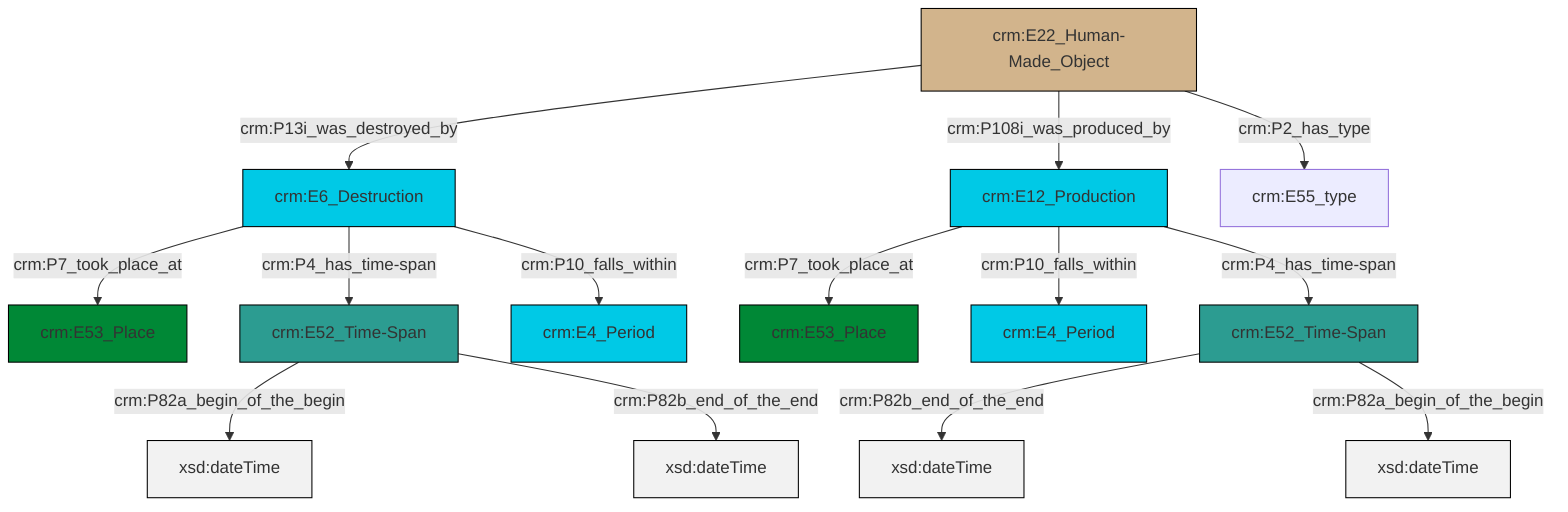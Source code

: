 graph TD
classDef Literal fill:#f2f2f2,stroke:#000000;
classDef CRM_Entity fill:#FFFFFF,stroke:#000000;
classDef Temporal_Entity fill:#00C9E6, stroke:#000000;
classDef Type fill:#E18312, stroke:#000000;
classDef Time-Span fill:#2C9C91, stroke:#000000;
classDef Appellation fill:#FFEB7F, stroke:#000000;
classDef Place fill:#008836, stroke:#000000;
classDef Persistent_Item fill:#B266B2, stroke:#000000;
classDef Conceptual_Object fill:#FFD700, stroke:#000000;
classDef Physical_Thing fill:#D2B48C, stroke:#000000;
classDef Actor fill:#f58aad, stroke:#000000;
classDef PC_Classes fill:#4ce600, stroke:#000000;
classDef Multi fill:#cccccc,stroke:#000000;

0["crm:E52_Time-Span"]:::Time-Span -->|crm:P82b_end_of_the_end| 1[xsd:dateTime]:::Literal
2["crm:E22_Human-Made_Object"]:::Physical_Thing -->|crm:P13i_was_destroyed_by| 3["crm:E6_Destruction"]:::Temporal_Entity
5["crm:E52_Time-Span"]:::Time-Span -->|crm:P82a_begin_of_the_begin| 6[xsd:dateTime]:::Literal
5["crm:E52_Time-Span"]:::Time-Span -->|crm:P82b_end_of_the_end| 9[xsd:dateTime]:::Literal
2["crm:E22_Human-Made_Object"]:::Physical_Thing -->|crm:P108i_was_produced_by| 10["crm:E12_Production"]:::Temporal_Entity
10["crm:E12_Production"]:::Temporal_Entity -->|crm:P7_took_place_at| 11["crm:E53_Place"]:::Place
3["crm:E6_Destruction"]:::Temporal_Entity -->|crm:P7_took_place_at| 12["crm:E53_Place"]:::Place
0["crm:E52_Time-Span"]:::Time-Span -->|crm:P82a_begin_of_the_begin| 15[xsd:dateTime]:::Literal
10["crm:E12_Production"]:::Temporal_Entity -->|crm:P10_falls_within| 19["crm:E4_Period"]:::Temporal_Entity
2["crm:E22_Human-Made_Object"]:::Physical_Thing -->|crm:P2_has_type| 21["crm:E55_type"]:::Default
3["crm:E6_Destruction"]:::Temporal_Entity -->|crm:P4_has_time-span| 5["crm:E52_Time-Span"]:::Time-Span
10["crm:E12_Production"]:::Temporal_Entity -->|crm:P4_has_time-span| 0["crm:E52_Time-Span"]:::Time-Span
3["crm:E6_Destruction"]:::Temporal_Entity -->|crm:P10_falls_within| 7["crm:E4_Period"]:::Temporal_Entity